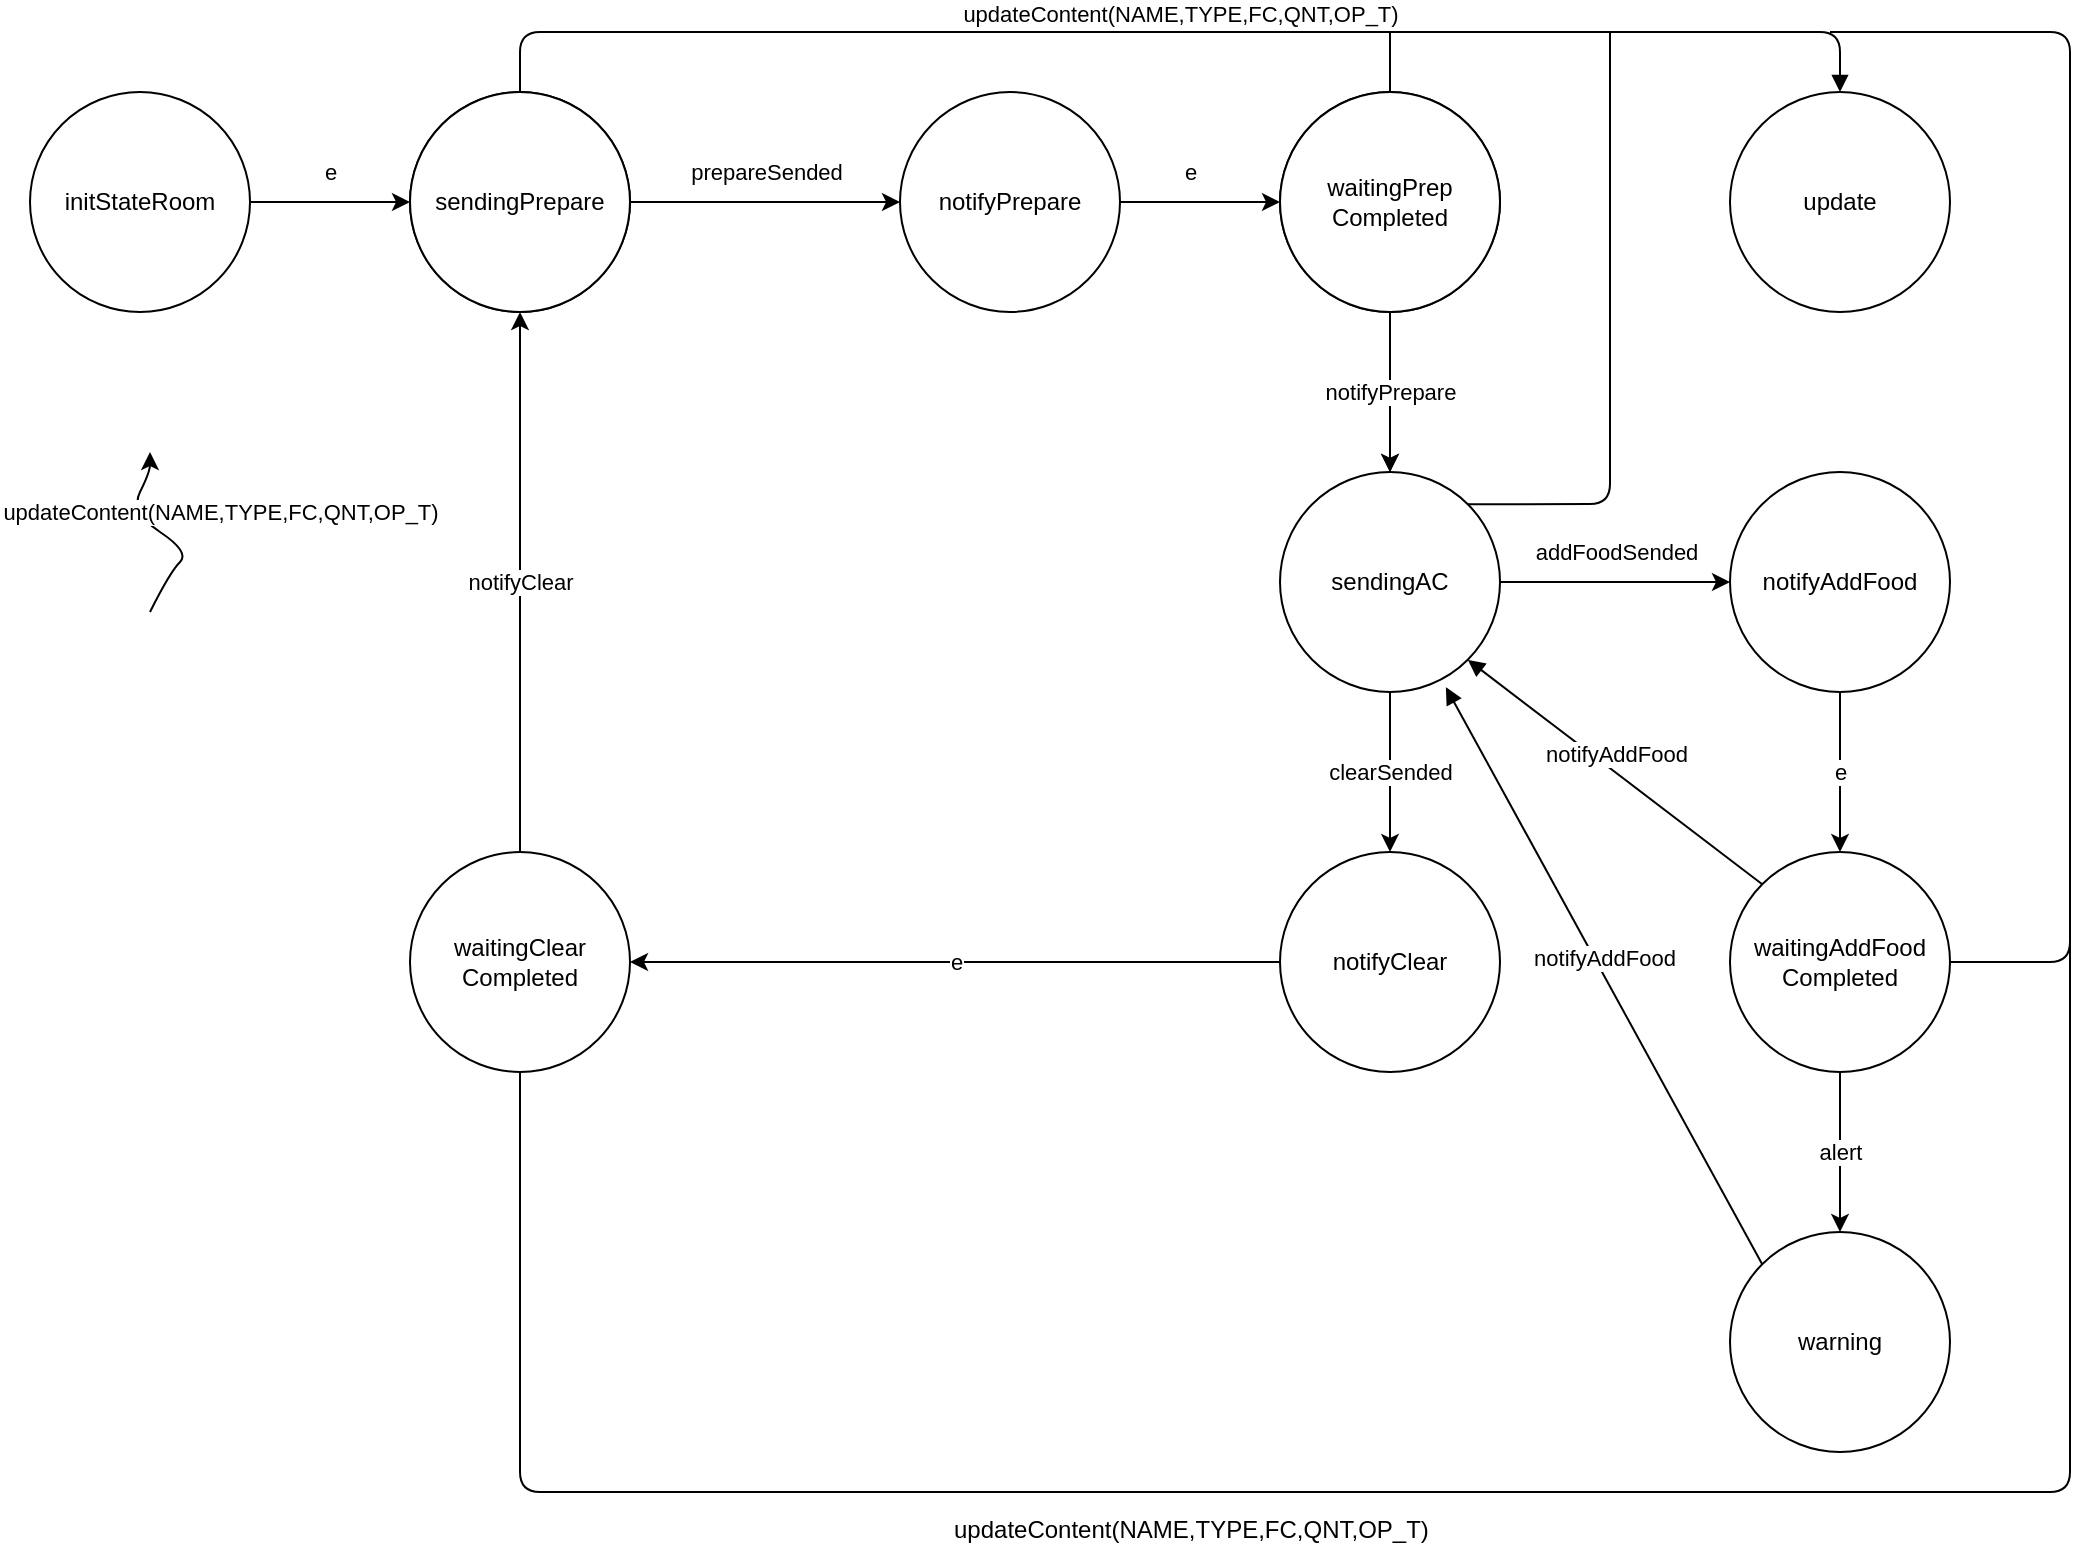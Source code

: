 <mxfile version="11.3.0" type="device" pages="1"><diagram id="meTcehsXA0RjNJUEthEh" name="Page-1"><mxGraphModel dx="1708" dy="1008" grid="1" gridSize="10" guides="1" tooltips="1" connect="1" arrows="1" fold="1" page="1" pageScale="1" pageWidth="827" pageHeight="1169" math="0" shadow="0"><root><mxCell id="0"/><mxCell id="1" parent="0"/><mxCell id="r9awAHp-FHR-ZILoRCiB-3" value="e" style="edgeStyle=orthogonalEdgeStyle;rounded=0;orthogonalLoop=1;jettySize=auto;html=1;" edge="1" parent="1" source="r9awAHp-FHR-ZILoRCiB-1" target="r9awAHp-FHR-ZILoRCiB-2"><mxGeometry y="15" relative="1" as="geometry"><mxPoint as="offset"/></mxGeometry></mxCell><mxCell id="r9awAHp-FHR-ZILoRCiB-1" value="initStateRoom" style="ellipse;whiteSpace=wrap;html=1;" vertex="1" parent="1"><mxGeometry x="20" y="80" width="110" height="110" as="geometry"/></mxCell><mxCell id="r9awAHp-FHR-ZILoRCiB-5" value="prepareSended" style="edgeStyle=orthogonalEdgeStyle;rounded=0;orthogonalLoop=1;jettySize=auto;html=1;" edge="1" parent="1" source="r9awAHp-FHR-ZILoRCiB-2" target="r9awAHp-FHR-ZILoRCiB-4"><mxGeometry y="15" relative="1" as="geometry"><mxPoint as="offset"/></mxGeometry></mxCell><mxCell id="r9awAHp-FHR-ZILoRCiB-2" value="sendingPrepare" style="ellipse;whiteSpace=wrap;html=1;" vertex="1" parent="1"><mxGeometry x="210" y="80" width="110" height="110" as="geometry"/></mxCell><mxCell id="r9awAHp-FHR-ZILoRCiB-23" value="sendingPrepare" style="ellipse;whiteSpace=wrap;html=1;" vertex="1" parent="1"><mxGeometry x="210" y="80" width="110" height="110" as="geometry"/></mxCell><mxCell id="r9awAHp-FHR-ZILoRCiB-9" value="e" style="edgeStyle=orthogonalEdgeStyle;rounded=0;orthogonalLoop=1;jettySize=auto;html=1;" edge="1" parent="1" source="r9awAHp-FHR-ZILoRCiB-4" target="r9awAHp-FHR-ZILoRCiB-8"><mxGeometry x="-0.125" y="15" relative="1" as="geometry"><mxPoint as="offset"/></mxGeometry></mxCell><mxCell id="r9awAHp-FHR-ZILoRCiB-4" value="notifyPrepare" style="ellipse;whiteSpace=wrap;html=1;" vertex="1" parent="1"><mxGeometry x="455" y="80" width="110" height="110" as="geometry"/></mxCell><mxCell id="r9awAHp-FHR-ZILoRCiB-13" value="" style="edgeStyle=orthogonalEdgeStyle;rounded=0;orthogonalLoop=1;jettySize=auto;html=1;" edge="1" parent="1" source="r9awAHp-FHR-ZILoRCiB-8" target="r9awAHp-FHR-ZILoRCiB-12"><mxGeometry relative="1" as="geometry"/></mxCell><mxCell id="r9awAHp-FHR-ZILoRCiB-8" value="waitingPrep&lt;br&gt;Completed" style="ellipse;whiteSpace=wrap;html=1;" vertex="1" parent="1"><mxGeometry x="645" y="80" width="110" height="110" as="geometry"/></mxCell><mxCell id="r9awAHp-FHR-ZILoRCiB-15" value="addFoodSended" style="edgeStyle=orthogonalEdgeStyle;rounded=0;orthogonalLoop=1;jettySize=auto;html=1;exitX=1;exitY=0.5;exitDx=0;exitDy=0;" edge="1" parent="1" source="r9awAHp-FHR-ZILoRCiB-12" target="r9awAHp-FHR-ZILoRCiB-14"><mxGeometry x="0.008" y="15" relative="1" as="geometry"><mxPoint x="1015" y="325" as="sourcePoint"/><mxPoint as="offset"/></mxGeometry></mxCell><mxCell id="r9awAHp-FHR-ZILoRCiB-17" value="clearSended" style="edgeStyle=orthogonalEdgeStyle;rounded=0;orthogonalLoop=1;jettySize=auto;html=1;" edge="1" parent="1" source="r9awAHp-FHR-ZILoRCiB-12" target="r9awAHp-FHR-ZILoRCiB-16"><mxGeometry relative="1" as="geometry"/></mxCell><mxCell id="r9awAHp-FHR-ZILoRCiB-12" value="sendingAC" style="ellipse;whiteSpace=wrap;html=1;" vertex="1" parent="1"><mxGeometry x="645" y="270" width="110" height="110" as="geometry"/></mxCell><mxCell id="r9awAHp-FHR-ZILoRCiB-21" value="e" style="edgeStyle=orthogonalEdgeStyle;rounded=0;orthogonalLoop=1;jettySize=auto;html=1;" edge="1" parent="1" source="r9awAHp-FHR-ZILoRCiB-16" target="r9awAHp-FHR-ZILoRCiB-20"><mxGeometry relative="1" as="geometry"/></mxCell><mxCell id="r9awAHp-FHR-ZILoRCiB-16" value="notifyClear" style="ellipse;whiteSpace=wrap;html=1;" vertex="1" parent="1"><mxGeometry x="645" y="460" width="110" height="110" as="geometry"/></mxCell><mxCell id="r9awAHp-FHR-ZILoRCiB-27" value="notifyClear" style="edgeStyle=orthogonalEdgeStyle;rounded=0;orthogonalLoop=1;jettySize=auto;html=1;entryX=0.5;entryY=1;entryDx=0;entryDy=0;" edge="1" parent="1" source="r9awAHp-FHR-ZILoRCiB-20" target="r9awAHp-FHR-ZILoRCiB-23"><mxGeometry relative="1" as="geometry"><mxPoint x="265" y="380" as="targetPoint"/></mxGeometry></mxCell><mxCell id="r9awAHp-FHR-ZILoRCiB-20" value="waitingClear&lt;br&gt;Completed" style="ellipse;whiteSpace=wrap;html=1;" vertex="1" parent="1"><mxGeometry x="210" y="460" width="110" height="110" as="geometry"/></mxCell><mxCell id="r9awAHp-FHR-ZILoRCiB-19" value="e" style="edgeStyle=orthogonalEdgeStyle;rounded=0;orthogonalLoop=1;jettySize=auto;html=1;" edge="1" parent="1" source="r9awAHp-FHR-ZILoRCiB-14" target="r9awAHp-FHR-ZILoRCiB-18"><mxGeometry relative="1" as="geometry"/></mxCell><mxCell id="r9awAHp-FHR-ZILoRCiB-14" value="notifyAddFood" style="ellipse;whiteSpace=wrap;html=1;" vertex="1" parent="1"><mxGeometry x="870" y="270" width="110" height="110" as="geometry"/></mxCell><mxCell id="r9awAHp-FHR-ZILoRCiB-33" value="alert" style="edgeStyle=orthogonalEdgeStyle;rounded=0;orthogonalLoop=1;jettySize=auto;html=1;" edge="1" parent="1" source="r9awAHp-FHR-ZILoRCiB-18" target="r9awAHp-FHR-ZILoRCiB-32"><mxGeometry relative="1" as="geometry"/></mxCell><mxCell id="r9awAHp-FHR-ZILoRCiB-18" value="waitingAddFood&lt;br&gt;Completed" style="ellipse;whiteSpace=wrap;html=1;" vertex="1" parent="1"><mxGeometry x="870" y="460" width="110" height="110" as="geometry"/></mxCell><mxCell id="r9awAHp-FHR-ZILoRCiB-32" value="warning" style="ellipse;whiteSpace=wrap;html=1;" vertex="1" parent="1"><mxGeometry x="870" y="650" width="110" height="110" as="geometry"/></mxCell><mxCell id="r9awAHp-FHR-ZILoRCiB-28" value="notifyPrepare" style="edgeStyle=orthogonalEdgeStyle;rounded=0;orthogonalLoop=1;jettySize=auto;html=1;" edge="1" parent="1" source="r9awAHp-FHR-ZILoRCiB-24" target="r9awAHp-FHR-ZILoRCiB-12"><mxGeometry relative="1" as="geometry"/></mxCell><mxCell id="r9awAHp-FHR-ZILoRCiB-24" value="waitingPrep&lt;br&gt;Completed" style="ellipse;whiteSpace=wrap;html=1;" vertex="1" parent="1"><mxGeometry x="645" y="80" width="110" height="110" as="geometry"/></mxCell><mxCell id="r9awAHp-FHR-ZILoRCiB-25" value="notifyAddFood" style="html=1;verticalAlign=bottom;endArrow=block;exitX=0;exitY=0;exitDx=0;exitDy=0;entryX=1;entryY=1;entryDx=0;entryDy=0;" edge="1" parent="1" source="r9awAHp-FHR-ZILoRCiB-18" target="r9awAHp-FHR-ZILoRCiB-12"><mxGeometry width="80" relative="1" as="geometry"><mxPoint x="1025" y="450" as="sourcePoint"/><mxPoint x="1105" y="450" as="targetPoint"/></mxGeometry></mxCell><mxCell id="r9awAHp-FHR-ZILoRCiB-30" value="update" style="ellipse;whiteSpace=wrap;html=1;" vertex="1" parent="1"><mxGeometry x="870" y="80" width="110" height="110" as="geometry"/></mxCell><mxCell id="r9awAHp-FHR-ZILoRCiB-34" value="notifyAddFood" style="html=1;verticalAlign=bottom;endArrow=block;exitX=0;exitY=0;exitDx=0;exitDy=0;entryX=0.754;entryY=0.978;entryDx=0;entryDy=0;entryPerimeter=0;" edge="1" parent="1" source="r9awAHp-FHR-ZILoRCiB-32" target="r9awAHp-FHR-ZILoRCiB-12"><mxGeometry width="80" relative="1" as="geometry"><mxPoint x="896.109" y="486.109" as="sourcePoint"/><mxPoint x="740" y="360" as="targetPoint"/></mxGeometry></mxCell><mxCell id="r9awAHp-FHR-ZILoRCiB-39" value="updateContent(NAME,TYPE,FC,QNT,OP_T)" style="html=1;verticalAlign=bottom;endArrow=block;exitX=0.5;exitY=0;exitDx=0;exitDy=0;entryX=0.5;entryY=0;entryDx=0;entryDy=0;" edge="1" parent="1" source="r9awAHp-FHR-ZILoRCiB-23" target="r9awAHp-FHR-ZILoRCiB-30"><mxGeometry width="80" relative="1" as="geometry"><mxPoint x="370" y="650" as="sourcePoint"/><mxPoint x="450" y="650" as="targetPoint"/><Array as="points"><mxPoint x="265" y="50"/><mxPoint x="925" y="50"/></Array></mxGeometry></mxCell><mxCell id="r9awAHp-FHR-ZILoRCiB-40" value="" style="html=1;verticalAlign=bottom;endArrow=none;exitX=0.5;exitY=0;exitDx=0;exitDy=0;endFill=0;" edge="1" parent="1" source="r9awAHp-FHR-ZILoRCiB-24"><mxGeometry width="80" relative="1" as="geometry"><mxPoint x="390" y="400" as="sourcePoint"/><mxPoint x="700" y="50" as="targetPoint"/></mxGeometry></mxCell><mxCell id="r9awAHp-FHR-ZILoRCiB-41" value="" style="html=1;verticalAlign=bottom;endArrow=none;exitX=1;exitY=0;exitDx=0;exitDy=0;endFill=0;" edge="1" parent="1" source="r9awAHp-FHR-ZILoRCiB-12"><mxGeometry width="80" relative="1" as="geometry"><mxPoint x="790" y="250" as="sourcePoint"/><mxPoint x="810" y="50" as="targetPoint"/><Array as="points"><mxPoint x="810" y="286"/></Array></mxGeometry></mxCell><mxCell id="r9awAHp-FHR-ZILoRCiB-42" value="" style="html=1;verticalAlign=bottom;endArrow=none;exitX=1;exitY=0.5;exitDx=0;exitDy=0;endFill=0;" edge="1" parent="1" source="r9awAHp-FHR-ZILoRCiB-18"><mxGeometry width="80" relative="1" as="geometry"><mxPoint x="1050" y="510" as="sourcePoint"/><mxPoint x="920" y="50" as="targetPoint"/><Array as="points"><mxPoint x="1040" y="515"/><mxPoint x="1040" y="50"/></Array></mxGeometry></mxCell><mxCell id="r9awAHp-FHR-ZILoRCiB-43" value="" style="html=1;verticalAlign=bottom;endArrow=none;exitX=0.5;exitY=1;exitDx=0;exitDy=0;endFill=0;" edge="1" parent="1" source="r9awAHp-FHR-ZILoRCiB-20"><mxGeometry width="80" relative="1" as="geometry"><mxPoint x="230" y="670" as="sourcePoint"/><mxPoint x="1040" y="500" as="targetPoint"/><Array as="points"><mxPoint x="265" y="780"/><mxPoint x="1040" y="780"/></Array></mxGeometry></mxCell><mxCell id="r9awAHp-FHR-ZILoRCiB-44" value="updateContent(NAME,TYPE,FC,QNT,OP_T)" style="text;html=1;" vertex="1" parent="1"><mxGeometry x="480" y="785" width="260" height="30" as="geometry"/></mxCell><mxCell id="r9awAHp-FHR-ZILoRCiB-47" value="updateContent(NAME,TYPE,FC,QNT,OP_T)" style="curved=1;endArrow=classic;html=1;" edge="1" parent="1"><mxGeometry x="-0.304" y="-25" width="50" height="50" relative="1" as="geometry"><mxPoint x="80" y="340" as="sourcePoint"/><mxPoint x="80" y="260" as="targetPoint"/><Array as="points"><mxPoint x="90" y="320"/><mxPoint x="100" y="310"/><mxPoint x="70" y="290"/><mxPoint x="80" y="270"/></Array><mxPoint x="1" y="1" as="offset"/></mxGeometry></mxCell></root></mxGraphModel></diagram></mxfile>